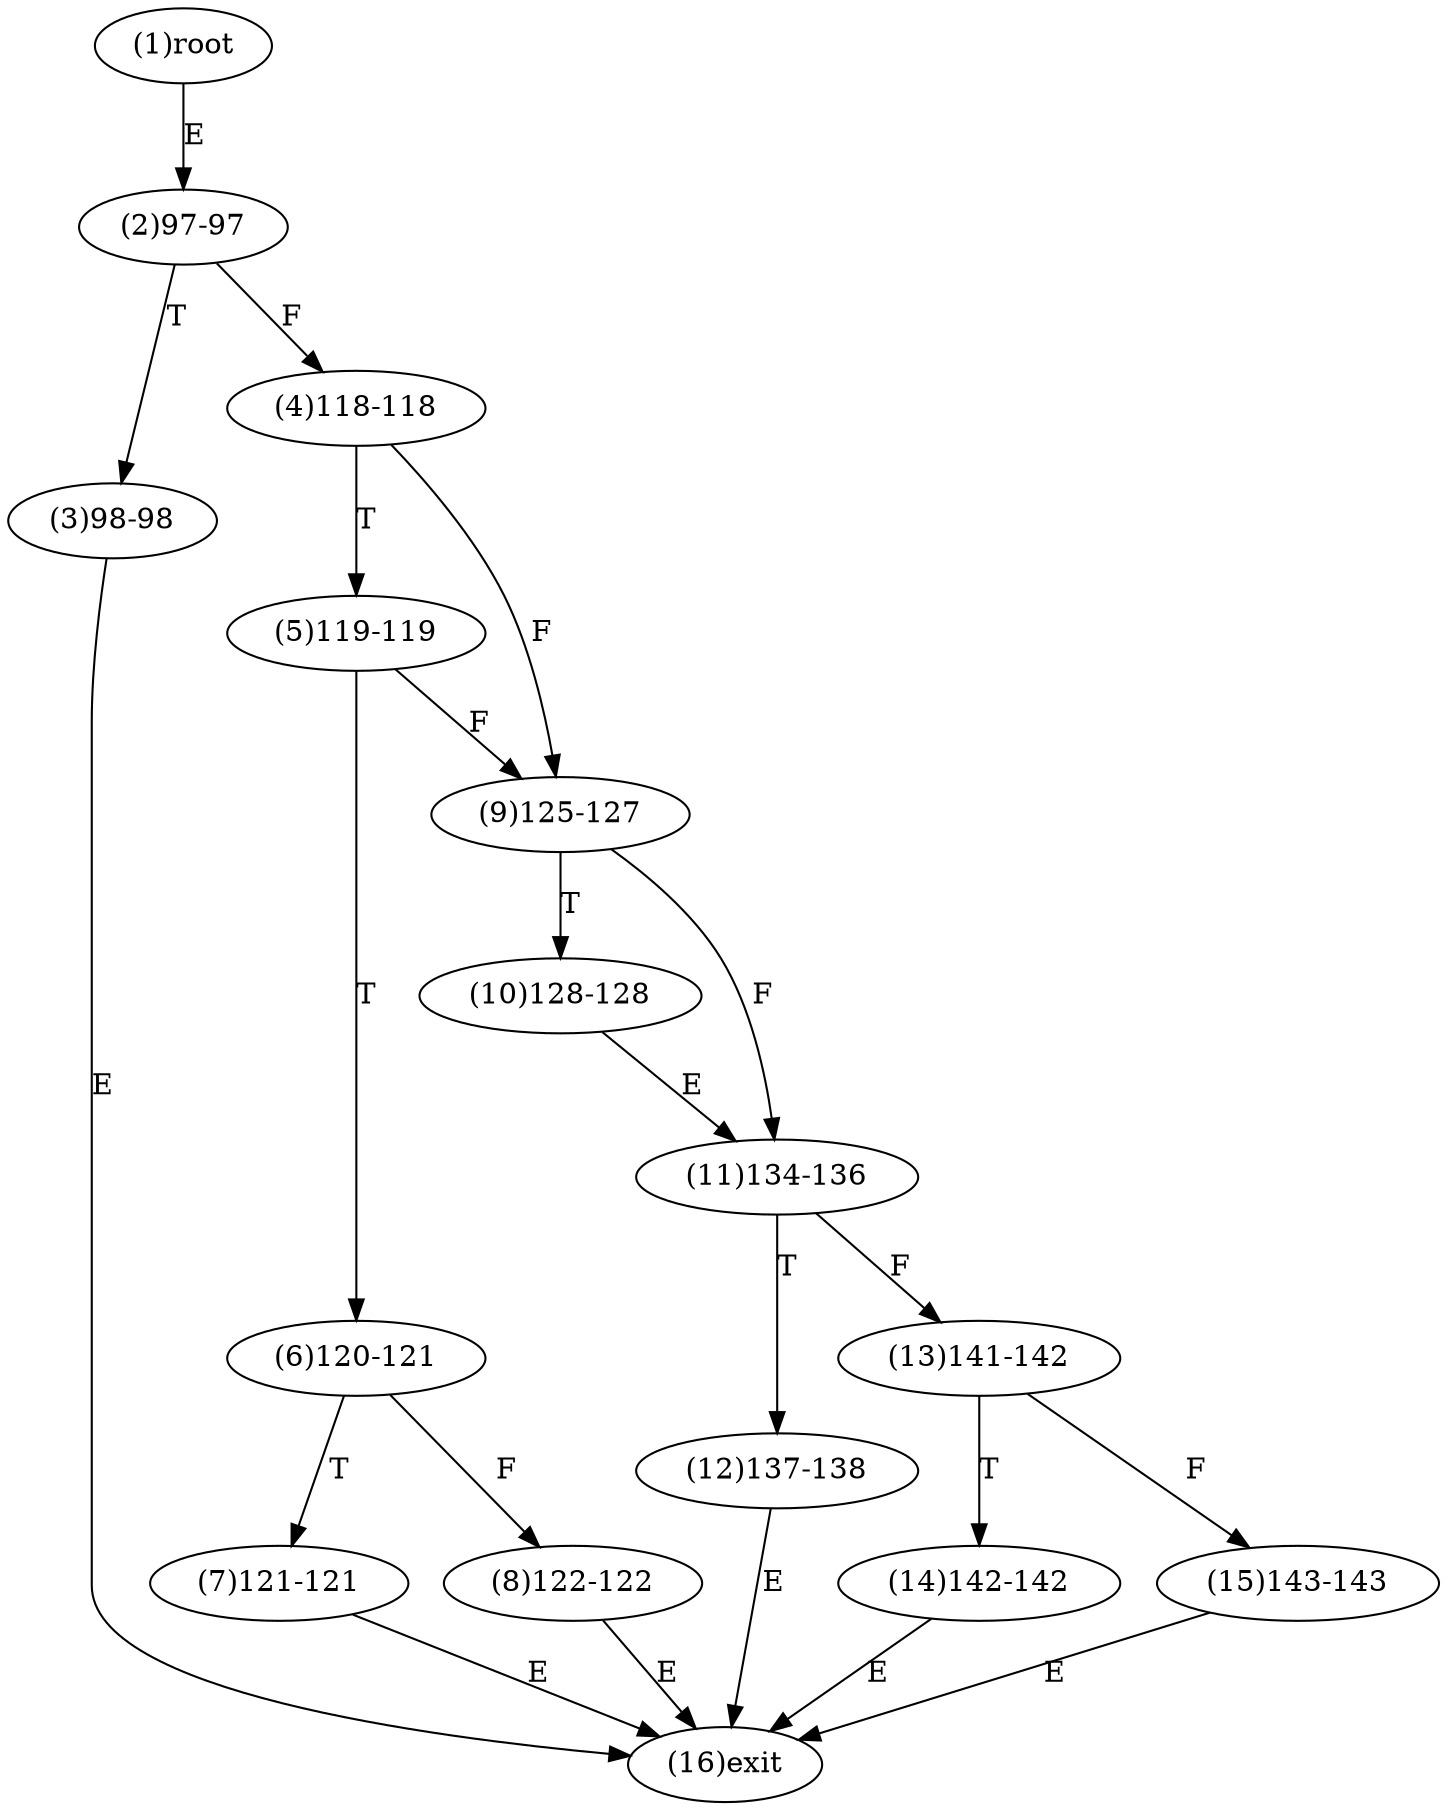 digraph "" { 
1[ label="(1)root"];
2[ label="(2)97-97"];
3[ label="(3)98-98"];
4[ label="(4)118-118"];
5[ label="(5)119-119"];
6[ label="(6)120-121"];
7[ label="(7)121-121"];
8[ label="(8)122-122"];
9[ label="(9)125-127"];
10[ label="(10)128-128"];
11[ label="(11)134-136"];
12[ label="(12)137-138"];
13[ label="(13)141-142"];
14[ label="(14)142-142"];
15[ label="(15)143-143"];
16[ label="(16)exit"];
1->2[ label="E"];
2->4[ label="F"];
2->3[ label="T"];
3->16[ label="E"];
4->9[ label="F"];
4->5[ label="T"];
5->9[ label="F"];
5->6[ label="T"];
6->8[ label="F"];
6->7[ label="T"];
7->16[ label="E"];
8->16[ label="E"];
9->11[ label="F"];
9->10[ label="T"];
10->11[ label="E"];
11->13[ label="F"];
11->12[ label="T"];
12->16[ label="E"];
13->15[ label="F"];
13->14[ label="T"];
14->16[ label="E"];
15->16[ label="E"];
}